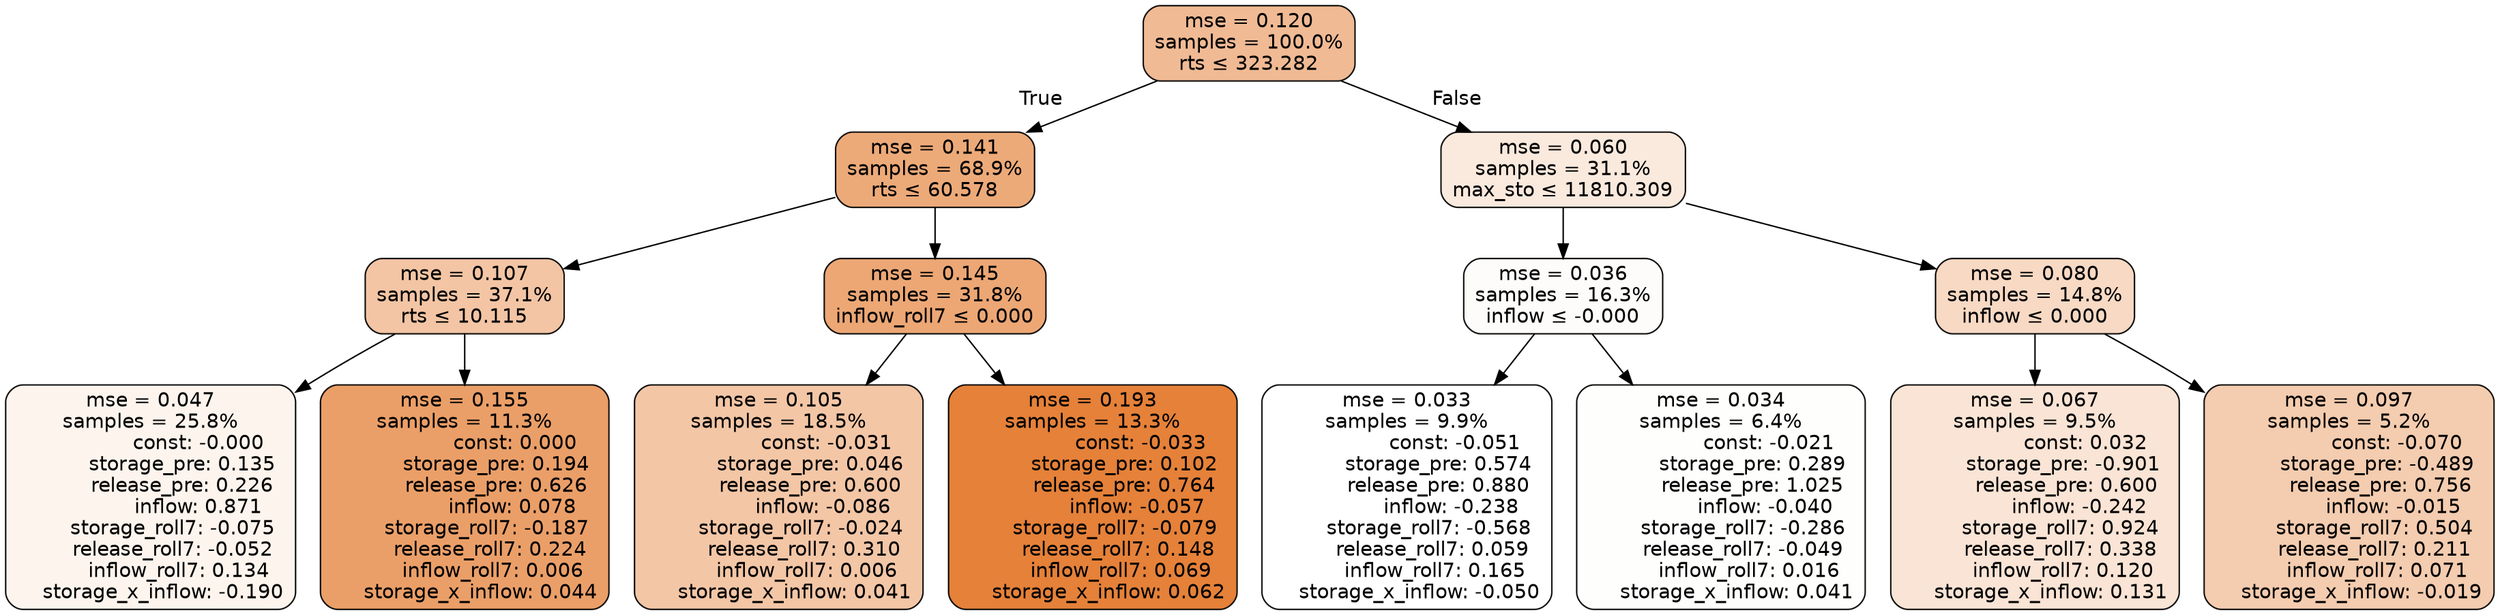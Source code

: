 digraph tree {
bgcolor="transparent"
node [shape=rectangle, style="filled, rounded", color="black", fontname=helvetica] ;
edge [fontname=helvetica] ;
	"0" [label="mse = 0.120
samples = 100.0%
rts &le; 323.282", fillcolor="#f0ba94"]
	"1" [label="mse = 0.141
samples = 68.9%
rts &le; 60.578", fillcolor="#edaa79"]
	"2" [label="mse = 0.107
samples = 37.1%
rts &le; 10.115", fillcolor="#f3c5a4"]
	"3" [label="mse = 0.047
samples = 25.8%
               const: -0.000
          storage_pre: 0.135
          release_pre: 0.226
               inflow: 0.871
       storage_roll7: -0.075
       release_roll7: -0.052
         inflow_roll7: 0.134
    storage_x_inflow: -0.190", fillcolor="#fcf4ed"]
	"4" [label="mse = 0.155
samples = 11.3%
                const: 0.000
          storage_pre: 0.194
          release_pre: 0.626
               inflow: 0.078
       storage_roll7: -0.187
        release_roll7: 0.224
         inflow_roll7: 0.006
     storage_x_inflow: 0.044", fillcolor="#eb9f68"]
	"5" [label="mse = 0.145
samples = 31.8%
inflow_roll7 &le; 0.000", fillcolor="#eca775"]
	"6" [label="mse = 0.105
samples = 18.5%
               const: -0.031
          storage_pre: 0.046
          release_pre: 0.600
              inflow: -0.086
       storage_roll7: -0.024
        release_roll7: 0.310
         inflow_roll7: 0.006
     storage_x_inflow: 0.041", fillcolor="#f3c6a6"]
	"7" [label="mse = 0.193
samples = 13.3%
               const: -0.033
          storage_pre: 0.102
          release_pre: 0.764
              inflow: -0.057
       storage_roll7: -0.079
        release_roll7: 0.148
         inflow_roll7: 0.069
     storage_x_inflow: 0.062", fillcolor="#e58139"]
	"8" [label="mse = 0.060
samples = 31.1%
max_sto &le; 11810.309", fillcolor="#fae9dd"]
	"9" [label="mse = 0.036
samples = 16.3%
inflow &le; -0.000", fillcolor="#fefcfb"]
	"10" [label="mse = 0.033
samples = 9.9%
               const: -0.051
          storage_pre: 0.574
          release_pre: 0.880
              inflow: -0.238
       storage_roll7: -0.568
        release_roll7: 0.059
         inflow_roll7: 0.165
    storage_x_inflow: -0.050", fillcolor="#ffffff"]
	"11" [label="mse = 0.034
samples = 6.4%
               const: -0.021
          storage_pre: 0.289
          release_pre: 1.025
              inflow: -0.040
       storage_roll7: -0.286
       release_roll7: -0.049
         inflow_roll7: 0.016
     storage_x_inflow: 0.041", fillcolor="#fefefd"]
	"12" [label="mse = 0.080
samples = 14.8%
inflow &le; 0.000", fillcolor="#f7d9c4"]
	"13" [label="mse = 0.067
samples = 9.5%
                const: 0.032
         storage_pre: -0.901
          release_pre: 0.600
              inflow: -0.242
        storage_roll7: 0.924
        release_roll7: 0.338
         inflow_roll7: 0.120
     storage_x_inflow: 0.131", fillcolor="#f9e4d5"]
	"14" [label="mse = 0.097
samples = 5.2%
               const: -0.070
         storage_pre: -0.489
          release_pre: 0.756
              inflow: -0.015
        storage_roll7: 0.504
        release_roll7: 0.211
         inflow_roll7: 0.071
    storage_x_inflow: -0.019", fillcolor="#f4ccaf"]

	"0" -> "1" [labeldistance=2.5, labelangle=45, headlabel="True"]
	"1" -> "2"
	"2" -> "3"
	"2" -> "4"
	"1" -> "5"
	"5" -> "6"
	"5" -> "7"
	"0" -> "8" [labeldistance=2.5, labelangle=-45, headlabel="False"]
	"8" -> "9"
	"9" -> "10"
	"9" -> "11"
	"8" -> "12"
	"12" -> "13"
	"12" -> "14"
}